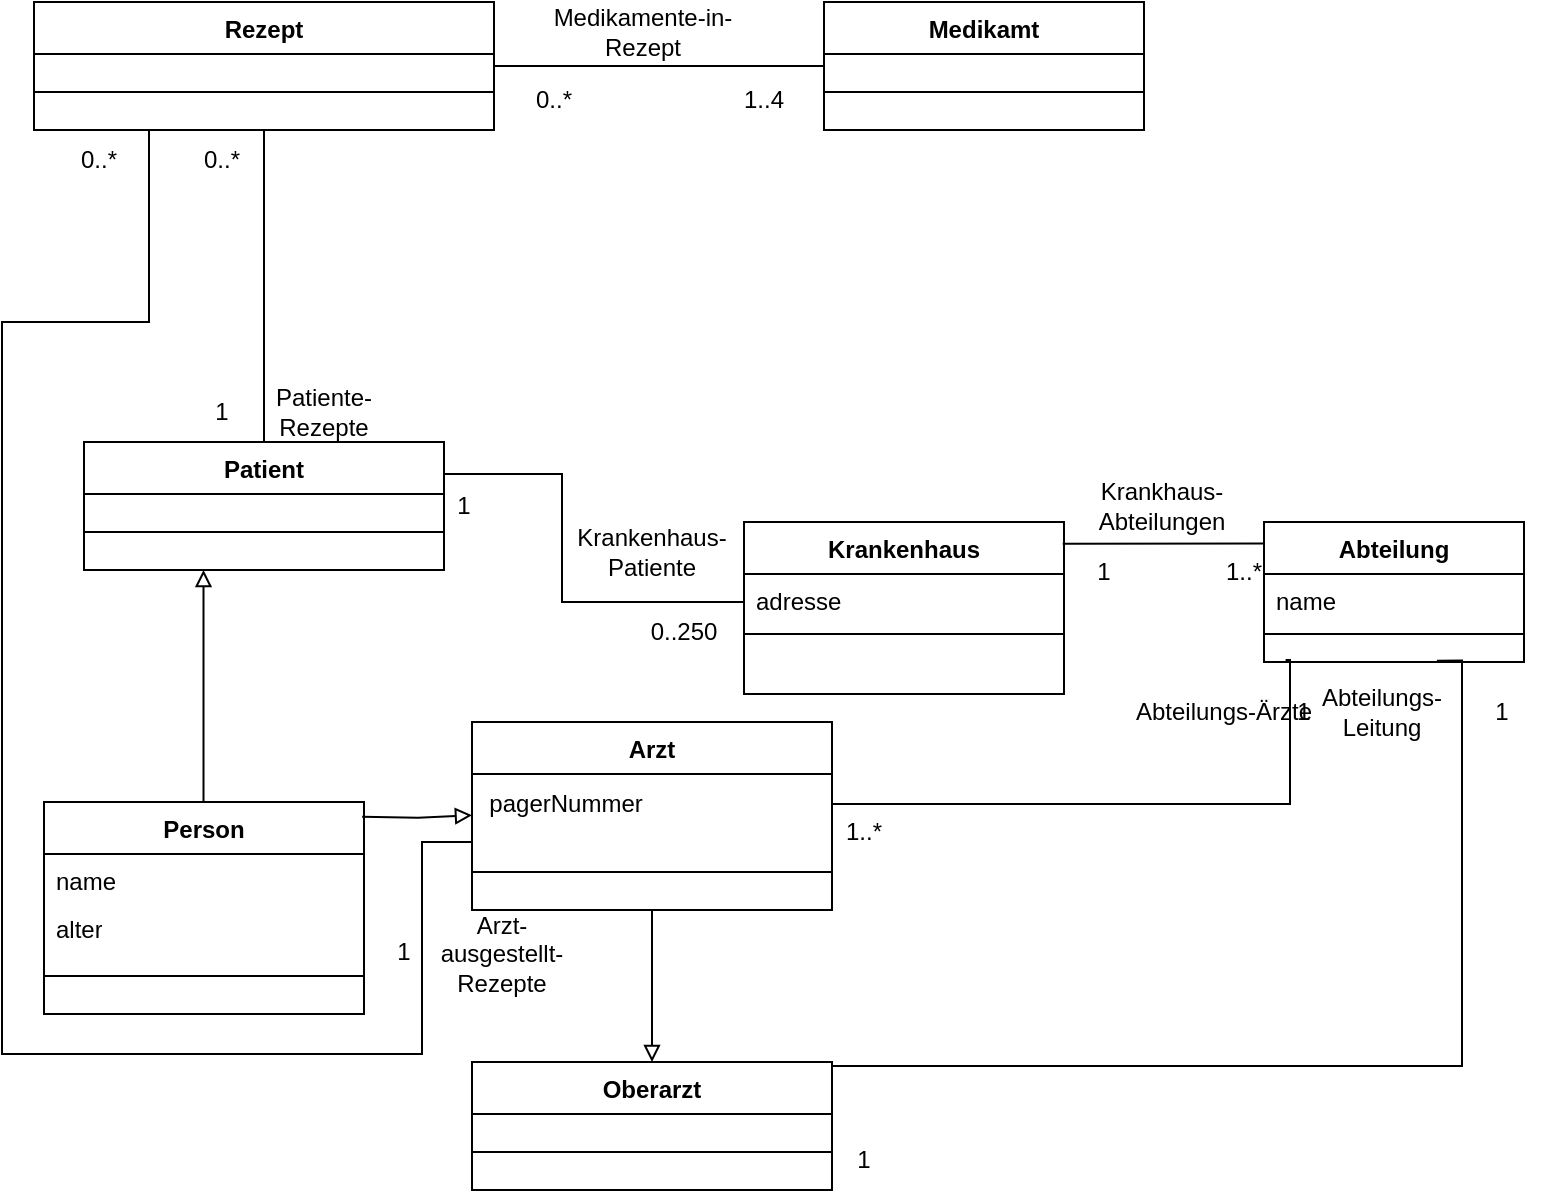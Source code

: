 <mxfile version="24.8.6">
  <diagram name="Seite-1" id="FMSf7UJW9cwmT74hhUw4">
    <mxGraphModel dx="1247" dy="680" grid="1" gridSize="10" guides="1" tooltips="1" connect="1" arrows="1" fold="1" page="1" pageScale="1" pageWidth="827" pageHeight="1169" math="0" shadow="0">
      <root>
        <mxCell id="0" />
        <mxCell id="1" parent="0" />
        <mxCell id="S2zdr7MEVoiVx0vIaLEo-1" value="Krankenhaus" style="swimlane;fontStyle=1;align=center;verticalAlign=top;childLayout=stackLayout;horizontal=1;startSize=26;horizontalStack=0;resizeParent=1;resizeParentMax=0;resizeLast=0;collapsible=1;marginBottom=0;whiteSpace=wrap;html=1;" vertex="1" parent="1">
          <mxGeometry x="381" y="300" width="160" height="86" as="geometry" />
        </mxCell>
        <mxCell id="S2zdr7MEVoiVx0vIaLEo-2" value="adresse" style="text;strokeColor=none;fillColor=none;align=left;verticalAlign=top;spacingLeft=4;spacingRight=4;overflow=hidden;rotatable=0;points=[[0,0.5],[1,0.5]];portConstraint=eastwest;whiteSpace=wrap;html=1;" vertex="1" parent="S2zdr7MEVoiVx0vIaLEo-1">
          <mxGeometry y="26" width="160" height="26" as="geometry" />
        </mxCell>
        <mxCell id="S2zdr7MEVoiVx0vIaLEo-3" value="" style="line;strokeWidth=1;fillColor=none;align=left;verticalAlign=middle;spacingTop=-1;spacingLeft=3;spacingRight=3;rotatable=0;labelPosition=right;points=[];portConstraint=eastwest;strokeColor=inherit;" vertex="1" parent="S2zdr7MEVoiVx0vIaLEo-1">
          <mxGeometry y="52" width="160" height="8" as="geometry" />
        </mxCell>
        <mxCell id="S2zdr7MEVoiVx0vIaLEo-4" value="&lt;div&gt;&lt;br&gt;&lt;/div&gt;" style="text;strokeColor=none;fillColor=none;align=left;verticalAlign=top;spacingLeft=4;spacingRight=4;overflow=hidden;rotatable=0;points=[[0,0.5],[1,0.5]];portConstraint=eastwest;whiteSpace=wrap;html=1;" vertex="1" parent="S2zdr7MEVoiVx0vIaLEo-1">
          <mxGeometry y="60" width="160" height="26" as="geometry" />
        </mxCell>
        <mxCell id="S2zdr7MEVoiVx0vIaLEo-50" style="edgeStyle=orthogonalEdgeStyle;rounded=0;orthogonalLoop=1;jettySize=auto;html=1;endArrow=block;endFill=0;" edge="1" parent="1">
          <mxGeometry relative="1" as="geometry">
            <mxPoint x="110.755" y="444" as="sourcePoint" />
            <mxPoint x="110.75" y="324" as="targetPoint" />
          </mxGeometry>
        </mxCell>
        <mxCell id="S2zdr7MEVoiVx0vIaLEo-17" value="Person" style="swimlane;fontStyle=1;align=center;verticalAlign=top;childLayout=stackLayout;horizontal=1;startSize=26;horizontalStack=0;resizeParent=1;resizeParentMax=0;resizeLast=0;collapsible=1;marginBottom=0;whiteSpace=wrap;html=1;" vertex="1" parent="1">
          <mxGeometry x="31" y="440" width="160" height="106" as="geometry" />
        </mxCell>
        <mxCell id="S2zdr7MEVoiVx0vIaLEo-18" value="&lt;div&gt;name&lt;br&gt;&lt;/div&gt;&lt;div&gt;&lt;br&gt;&lt;/div&gt;" style="text;strokeColor=none;fillColor=none;align=left;verticalAlign=top;spacingLeft=4;spacingRight=4;overflow=hidden;rotatable=0;points=[[0,0.5],[1,0.5]];portConstraint=eastwest;whiteSpace=wrap;html=1;" vertex="1" parent="S2zdr7MEVoiVx0vIaLEo-17">
          <mxGeometry y="26" width="160" height="24" as="geometry" />
        </mxCell>
        <mxCell id="S2zdr7MEVoiVx0vIaLEo-20" value="alter" style="text;strokeColor=none;fillColor=none;align=left;verticalAlign=top;spacingLeft=4;spacingRight=4;overflow=hidden;rotatable=0;points=[[0,0.5],[1,0.5]];portConstraint=eastwest;whiteSpace=wrap;html=1;" vertex="1" parent="S2zdr7MEVoiVx0vIaLEo-17">
          <mxGeometry y="50" width="160" height="18" as="geometry" />
        </mxCell>
        <mxCell id="S2zdr7MEVoiVx0vIaLEo-19" value="" style="line;strokeWidth=1;fillColor=none;align=left;verticalAlign=middle;spacingTop=-1;spacingLeft=3;spacingRight=3;rotatable=0;labelPosition=right;points=[];portConstraint=eastwest;strokeColor=inherit;" vertex="1" parent="S2zdr7MEVoiVx0vIaLEo-17">
          <mxGeometry y="68" width="160" height="38" as="geometry" />
        </mxCell>
        <mxCell id="S2zdr7MEVoiVx0vIaLEo-22" value="Patient" style="swimlane;fontStyle=1;align=center;verticalAlign=top;childLayout=stackLayout;horizontal=1;startSize=26;horizontalStack=0;resizeParent=1;resizeParentMax=0;resizeLast=0;collapsible=1;marginBottom=0;whiteSpace=wrap;html=1;" vertex="1" parent="1">
          <mxGeometry x="51" y="260" width="180" height="64" as="geometry" />
        </mxCell>
        <mxCell id="S2zdr7MEVoiVx0vIaLEo-25" value="" style="line;strokeWidth=1;fillColor=none;align=left;verticalAlign=middle;spacingTop=-1;spacingLeft=3;spacingRight=3;rotatable=0;labelPosition=right;points=[];portConstraint=eastwest;strokeColor=inherit;" vertex="1" parent="S2zdr7MEVoiVx0vIaLEo-22">
          <mxGeometry y="26" width="180" height="38" as="geometry" />
        </mxCell>
        <mxCell id="S2zdr7MEVoiVx0vIaLEo-31" value="Arzt" style="swimlane;fontStyle=1;align=center;verticalAlign=top;childLayout=stackLayout;horizontal=1;startSize=26;horizontalStack=0;resizeParent=1;resizeParentMax=0;resizeLast=0;collapsible=1;marginBottom=0;whiteSpace=wrap;html=1;" vertex="1" parent="1">
          <mxGeometry x="245" y="400" width="180" height="94" as="geometry" />
        </mxCell>
        <mxCell id="S2zdr7MEVoiVx0vIaLEo-46" value="&lt;div align=&quot;left&quot;&gt;&amp;nbsp; pagerNummer&lt;br&gt;&lt;/div&gt;" style="text;html=1;align=left;verticalAlign=middle;resizable=0;points=[];autosize=1;strokeColor=none;fillColor=none;" vertex="1" parent="S2zdr7MEVoiVx0vIaLEo-31">
          <mxGeometry y="26" width="180" height="30" as="geometry" />
        </mxCell>
        <mxCell id="S2zdr7MEVoiVx0vIaLEo-34" value="" style="line;strokeWidth=1;fillColor=none;align=left;verticalAlign=middle;spacingTop=-1;spacingLeft=3;spacingRight=3;rotatable=0;labelPosition=right;points=[];portConstraint=eastwest;strokeColor=inherit;" vertex="1" parent="S2zdr7MEVoiVx0vIaLEo-31">
          <mxGeometry y="56" width="180" height="38" as="geometry" />
        </mxCell>
        <mxCell id="S2zdr7MEVoiVx0vIaLEo-60" style="edgeStyle=orthogonalEdgeStyle;rounded=0;orthogonalLoop=1;jettySize=auto;html=1;entryX=0.665;entryY=0.933;entryDx=0;entryDy=0;entryPerimeter=0;exitX=1;exitY=0.5;exitDx=0;exitDy=0;endArrow=none;endFill=0;" edge="1" parent="1" source="S2zdr7MEVoiVx0vIaLEo-35" target="S2zdr7MEVoiVx0vIaLEo-40">
          <mxGeometry relative="1" as="geometry">
            <mxPoint x="731" y="380" as="targetPoint" />
            <Array as="points">
              <mxPoint x="425" y="572" />
              <mxPoint x="740" y="572" />
              <mxPoint x="740" y="369" />
            </Array>
          </mxGeometry>
        </mxCell>
        <mxCell id="S2zdr7MEVoiVx0vIaLEo-35" value="Oberarzt" style="swimlane;fontStyle=1;align=center;verticalAlign=top;childLayout=stackLayout;horizontal=1;startSize=26;horizontalStack=0;resizeParent=1;resizeParentMax=0;resizeLast=0;collapsible=1;marginBottom=0;whiteSpace=wrap;html=1;" vertex="1" parent="1">
          <mxGeometry x="245" y="570" width="180" height="64" as="geometry" />
        </mxCell>
        <mxCell id="S2zdr7MEVoiVx0vIaLEo-36" value="" style="line;strokeWidth=1;fillColor=none;align=left;verticalAlign=middle;spacingTop=-1;spacingLeft=3;spacingRight=3;rotatable=0;labelPosition=right;points=[];portConstraint=eastwest;strokeColor=inherit;" vertex="1" parent="S2zdr7MEVoiVx0vIaLEo-35">
          <mxGeometry y="26" width="180" height="38" as="geometry" />
        </mxCell>
        <mxCell id="S2zdr7MEVoiVx0vIaLEo-37" value="Abteilung" style="swimlane;fontStyle=1;align=center;verticalAlign=top;childLayout=stackLayout;horizontal=1;startSize=26;horizontalStack=0;resizeParent=1;resizeParentMax=0;resizeLast=0;collapsible=1;marginBottom=0;whiteSpace=wrap;html=1;" vertex="1" parent="1">
          <mxGeometry x="641" y="300" width="130" height="70" as="geometry" />
        </mxCell>
        <mxCell id="S2zdr7MEVoiVx0vIaLEo-55" value="" style="endArrow=none;html=1;rounded=0;exitX=-0.011;exitY=0.096;exitDx=0;exitDy=0;exitPerimeter=0;entryX=0.996;entryY=0.127;entryDx=0;entryDy=0;entryPerimeter=0;" edge="1" parent="S2zdr7MEVoiVx0vIaLEo-37" target="S2zdr7MEVoiVx0vIaLEo-1">
          <mxGeometry width="50" height="50" relative="1" as="geometry">
            <mxPoint x="1.137e-13" y="10.752" as="sourcePoint" />
            <mxPoint x="-97.76" y="9.89" as="targetPoint" />
          </mxGeometry>
        </mxCell>
        <mxCell id="S2zdr7MEVoiVx0vIaLEo-38" value="name" style="text;strokeColor=none;fillColor=none;align=left;verticalAlign=top;spacingLeft=4;spacingRight=4;overflow=hidden;rotatable=0;points=[[0,0.5],[1,0.5]];portConstraint=eastwest;whiteSpace=wrap;html=1;" vertex="1" parent="S2zdr7MEVoiVx0vIaLEo-37">
          <mxGeometry y="26" width="130" height="26" as="geometry" />
        </mxCell>
        <mxCell id="S2zdr7MEVoiVx0vIaLEo-39" value="" style="line;strokeWidth=1;fillColor=none;align=left;verticalAlign=middle;spacingTop=-1;spacingLeft=3;spacingRight=3;rotatable=0;labelPosition=right;points=[];portConstraint=eastwest;strokeColor=inherit;" vertex="1" parent="S2zdr7MEVoiVx0vIaLEo-37">
          <mxGeometry y="52" width="130" height="8" as="geometry" />
        </mxCell>
        <mxCell id="S2zdr7MEVoiVx0vIaLEo-40" value="&lt;div&gt;&lt;br&gt;&lt;/div&gt;" style="text;strokeColor=none;fillColor=none;align=left;verticalAlign=top;spacingLeft=4;spacingRight=4;overflow=hidden;rotatable=0;points=[[0,0.5],[1,0.5]];portConstraint=eastwest;whiteSpace=wrap;html=1;" vertex="1" parent="S2zdr7MEVoiVx0vIaLEo-37">
          <mxGeometry y="60" width="130" height="10" as="geometry" />
        </mxCell>
        <mxCell id="S2zdr7MEVoiVx0vIaLEo-73" style="edgeStyle=orthogonalEdgeStyle;rounded=0;orthogonalLoop=1;jettySize=auto;html=1;entryX=0;entryY=0.5;entryDx=0;entryDy=0;endArrow=none;endFill=0;" edge="1" parent="1" source="S2zdr7MEVoiVx0vIaLEo-42" target="S2zdr7MEVoiVx0vIaLEo-47">
          <mxGeometry relative="1" as="geometry" />
        </mxCell>
        <mxCell id="S2zdr7MEVoiVx0vIaLEo-79" style="edgeStyle=orthogonalEdgeStyle;rounded=0;orthogonalLoop=1;jettySize=auto;html=1;endArrow=none;endFill=0;exitX=0.25;exitY=1;exitDx=0;exitDy=0;" edge="1" parent="1" source="S2zdr7MEVoiVx0vIaLEo-42">
          <mxGeometry relative="1" as="geometry">
            <mxPoint x="80" y="110" as="sourcePoint" />
            <mxPoint x="245" y="460" as="targetPoint" />
            <Array as="points">
              <mxPoint x="83" y="200" />
              <mxPoint x="10" y="200" />
              <mxPoint x="10" y="566" />
              <mxPoint x="220" y="566" />
              <mxPoint x="220" y="460" />
            </Array>
          </mxGeometry>
        </mxCell>
        <mxCell id="S2zdr7MEVoiVx0vIaLEo-88" style="edgeStyle=orthogonalEdgeStyle;rounded=0;orthogonalLoop=1;jettySize=auto;html=1;endArrow=none;endFill=0;" edge="1" parent="1" source="S2zdr7MEVoiVx0vIaLEo-42" target="S2zdr7MEVoiVx0vIaLEo-22">
          <mxGeometry relative="1" as="geometry" />
        </mxCell>
        <mxCell id="S2zdr7MEVoiVx0vIaLEo-42" value="Rezept" style="swimlane;fontStyle=1;align=center;verticalAlign=top;childLayout=stackLayout;horizontal=1;startSize=26;horizontalStack=0;resizeParent=1;resizeParentMax=0;resizeLast=0;collapsible=1;marginBottom=0;whiteSpace=wrap;html=1;" vertex="1" parent="1">
          <mxGeometry x="26" y="40" width="230" height="64" as="geometry" />
        </mxCell>
        <mxCell id="S2zdr7MEVoiVx0vIaLEo-45" value="" style="line;strokeWidth=1;fillColor=none;align=left;verticalAlign=middle;spacingTop=-1;spacingLeft=3;spacingRight=3;rotatable=0;labelPosition=right;points=[];portConstraint=eastwest;strokeColor=inherit;" vertex="1" parent="S2zdr7MEVoiVx0vIaLEo-42">
          <mxGeometry y="26" width="230" height="38" as="geometry" />
        </mxCell>
        <mxCell id="S2zdr7MEVoiVx0vIaLEo-47" value="Medikamt" style="swimlane;fontStyle=1;align=center;verticalAlign=top;childLayout=stackLayout;horizontal=1;startSize=26;horizontalStack=0;resizeParent=1;resizeParentMax=0;resizeLast=0;collapsible=1;marginBottom=0;whiteSpace=wrap;html=1;" vertex="1" parent="1">
          <mxGeometry x="421" y="40" width="160" height="64" as="geometry" />
        </mxCell>
        <mxCell id="S2zdr7MEVoiVx0vIaLEo-49" value="" style="line;strokeWidth=1;fillColor=none;align=left;verticalAlign=middle;spacingTop=-1;spacingLeft=3;spacingRight=3;rotatable=0;labelPosition=right;points=[];portConstraint=eastwest;strokeColor=inherit;" vertex="1" parent="S2zdr7MEVoiVx0vIaLEo-47">
          <mxGeometry y="26" width="160" height="38" as="geometry" />
        </mxCell>
        <mxCell id="S2zdr7MEVoiVx0vIaLEo-51" style="edgeStyle=orthogonalEdgeStyle;rounded=0;orthogonalLoop=1;jettySize=auto;html=1;entryX=0.014;entryY=0.768;entryDx=0;entryDy=0;endArrow=block;endFill=0;exitX=1.01;exitY=0.092;exitDx=0;exitDy=0;exitPerimeter=0;entryPerimeter=0;" edge="1" parent="1">
          <mxGeometry relative="1" as="geometry">
            <mxPoint x="190.08" y="447.352" as="sourcePoint" />
            <mxPoint x="245.0" y="446.64" as="targetPoint" />
          </mxGeometry>
        </mxCell>
        <mxCell id="S2zdr7MEVoiVx0vIaLEo-52" style="edgeStyle=orthogonalEdgeStyle;rounded=0;orthogonalLoop=1;jettySize=auto;html=1;entryX=0.5;entryY=0;entryDx=0;entryDy=0;endArrow=block;endFill=0;exitX=0.5;exitY=1;exitDx=0;exitDy=0;" edge="1" parent="1" source="S2zdr7MEVoiVx0vIaLEo-31" target="S2zdr7MEVoiVx0vIaLEo-35">
          <mxGeometry relative="1" as="geometry">
            <mxPoint x="141" y="368" as="sourcePoint" />
            <mxPoint x="141" y="420" as="targetPoint" />
            <Array as="points">
              <mxPoint x="335" y="520" />
              <mxPoint x="335" y="520" />
            </Array>
          </mxGeometry>
        </mxCell>
        <mxCell id="S2zdr7MEVoiVx0vIaLEo-58" value="1" style="text;html=1;align=center;verticalAlign=middle;whiteSpace=wrap;rounded=0;" vertex="1" parent="1">
          <mxGeometry x="531" y="310" width="60" height="30" as="geometry" />
        </mxCell>
        <mxCell id="S2zdr7MEVoiVx0vIaLEo-59" value="1..*" style="text;html=1;align=center;verticalAlign=middle;whiteSpace=wrap;rounded=0;" vertex="1" parent="1">
          <mxGeometry x="601" y="310" width="60" height="30" as="geometry" />
        </mxCell>
        <mxCell id="S2zdr7MEVoiVx0vIaLEo-61" value="1" style="text;html=1;align=center;verticalAlign=middle;whiteSpace=wrap;rounded=0;" vertex="1" parent="1">
          <mxGeometry x="730" y="380" width="60" height="30" as="geometry" />
        </mxCell>
        <mxCell id="S2zdr7MEVoiVx0vIaLEo-62" value="1" style="text;html=1;align=center;verticalAlign=middle;whiteSpace=wrap;rounded=0;" vertex="1" parent="1">
          <mxGeometry x="411" y="604" width="60" height="30" as="geometry" />
        </mxCell>
        <mxCell id="S2zdr7MEVoiVx0vIaLEo-63" value="Abteilungs-Leitung" style="text;html=1;align=center;verticalAlign=middle;whiteSpace=wrap;rounded=0;" vertex="1" parent="1">
          <mxGeometry x="670" y="380" width="60" height="30" as="geometry" />
        </mxCell>
        <mxCell id="S2zdr7MEVoiVx0vIaLEo-64" style="edgeStyle=orthogonalEdgeStyle;rounded=0;orthogonalLoop=1;jettySize=auto;html=1;entryX=0.083;entryY=0.9;entryDx=0;entryDy=0;entryPerimeter=0;endArrow=none;endFill=0;" edge="1" parent="1" source="S2zdr7MEVoiVx0vIaLEo-46" target="S2zdr7MEVoiVx0vIaLEo-40">
          <mxGeometry relative="1" as="geometry">
            <Array as="points">
              <mxPoint x="654" y="441" />
            </Array>
          </mxGeometry>
        </mxCell>
        <mxCell id="S2zdr7MEVoiVx0vIaLEo-65" value="Abteilungs-Ärzte" style="text;html=1;align=center;verticalAlign=middle;whiteSpace=wrap;rounded=0;" vertex="1" parent="1">
          <mxGeometry x="591" y="380" width="60" height="30" as="geometry" />
        </mxCell>
        <mxCell id="S2zdr7MEVoiVx0vIaLEo-66" value="1" style="text;html=1;align=center;verticalAlign=middle;whiteSpace=wrap;rounded=0;" vertex="1" parent="1">
          <mxGeometry x="631" y="380" width="60" height="30" as="geometry" />
        </mxCell>
        <mxCell id="S2zdr7MEVoiVx0vIaLEo-67" value="1..*" style="text;html=1;align=center;verticalAlign=middle;whiteSpace=wrap;rounded=0;" vertex="1" parent="1">
          <mxGeometry x="411" y="440" width="60" height="30" as="geometry" />
        </mxCell>
        <mxCell id="S2zdr7MEVoiVx0vIaLEo-68" style="edgeStyle=orthogonalEdgeStyle;rounded=0;orthogonalLoop=1;jettySize=auto;html=1;endArrow=none;endFill=0;exitX=1;exitY=0.25;exitDx=0;exitDy=0;entryX=0;entryY=0.5;entryDx=0;entryDy=0;" edge="1" parent="1" source="S2zdr7MEVoiVx0vIaLEo-22" target="S2zdr7MEVoiVx0vIaLEo-1">
          <mxGeometry relative="1" as="geometry">
            <mxPoint x="291.005" y="386" as="sourcePoint" />
            <mxPoint x="471" y="300" as="targetPoint" />
            <Array as="points">
              <mxPoint x="290" y="276" />
              <mxPoint x="290" y="340" />
              <mxPoint x="381" y="340" />
            </Array>
          </mxGeometry>
        </mxCell>
        <mxCell id="S2zdr7MEVoiVx0vIaLEo-69" value="0..250" style="text;html=1;align=center;verticalAlign=middle;whiteSpace=wrap;rounded=0;" vertex="1" parent="1">
          <mxGeometry x="321" y="340" width="60" height="30" as="geometry" />
        </mxCell>
        <mxCell id="S2zdr7MEVoiVx0vIaLEo-71" value="1" style="text;html=1;align=center;verticalAlign=middle;whiteSpace=wrap;rounded=0;" vertex="1" parent="1">
          <mxGeometry x="211" y="277" width="60" height="30" as="geometry" />
        </mxCell>
        <mxCell id="S2zdr7MEVoiVx0vIaLEo-72" value="Krankenhaus-Patiente" style="text;html=1;align=center;verticalAlign=middle;whiteSpace=wrap;rounded=0;" vertex="1" parent="1">
          <mxGeometry x="305" y="300" width="60" height="30" as="geometry" />
        </mxCell>
        <mxCell id="S2zdr7MEVoiVx0vIaLEo-74" value="&lt;div&gt;1..4&lt;/div&gt;" style="text;html=1;align=center;verticalAlign=middle;whiteSpace=wrap;rounded=0;" vertex="1" parent="1">
          <mxGeometry x="361" y="74" width="60" height="30" as="geometry" />
        </mxCell>
        <mxCell id="S2zdr7MEVoiVx0vIaLEo-75" value="0..*" style="text;html=1;align=center;verticalAlign=middle;whiteSpace=wrap;rounded=0;" vertex="1" parent="1">
          <mxGeometry x="256" y="74" width="60" height="30" as="geometry" />
        </mxCell>
        <mxCell id="S2zdr7MEVoiVx0vIaLEo-77" value="Medikamente-in-Rezept" style="text;html=1;align=center;verticalAlign=middle;whiteSpace=wrap;rounded=0;" vertex="1" parent="1">
          <mxGeometry x="271" y="40" width="119" height="30" as="geometry" />
        </mxCell>
        <mxCell id="S2zdr7MEVoiVx0vIaLEo-82" value="0..*" style="text;html=1;align=center;verticalAlign=middle;whiteSpace=wrap;rounded=0;" vertex="1" parent="1">
          <mxGeometry x="31" y="104" width="55" height="30" as="geometry" />
        </mxCell>
        <mxCell id="S2zdr7MEVoiVx0vIaLEo-85" value="Arzt-ausgestellt-Rezepte" style="text;html=1;align=center;verticalAlign=middle;whiteSpace=wrap;rounded=0;" vertex="1" parent="1">
          <mxGeometry x="230" y="494" width="60" height="43" as="geometry" />
        </mxCell>
        <mxCell id="S2zdr7MEVoiVx0vIaLEo-86" value="1" style="text;html=1;align=center;verticalAlign=middle;whiteSpace=wrap;rounded=0;" vertex="1" parent="1">
          <mxGeometry x="181" y="499" width="60" height="32" as="geometry" />
        </mxCell>
        <mxCell id="S2zdr7MEVoiVx0vIaLEo-89" value="0..*" style="text;html=1;align=center;verticalAlign=middle;whiteSpace=wrap;rounded=0;" vertex="1" parent="1">
          <mxGeometry x="90" y="104" width="60" height="30" as="geometry" />
        </mxCell>
        <mxCell id="S2zdr7MEVoiVx0vIaLEo-90" value="1" style="text;html=1;align=center;verticalAlign=middle;whiteSpace=wrap;rounded=0;" vertex="1" parent="1">
          <mxGeometry x="90" y="230" width="60" height="30" as="geometry" />
        </mxCell>
        <mxCell id="S2zdr7MEVoiVx0vIaLEo-91" value="Patiente-Rezepte" style="text;html=1;align=center;verticalAlign=middle;whiteSpace=wrap;rounded=0;" vertex="1" parent="1">
          <mxGeometry x="141" y="230" width="60" height="30" as="geometry" />
        </mxCell>
        <mxCell id="S2zdr7MEVoiVx0vIaLEo-95" value="Krankhaus-Abteilungen" style="text;html=1;align=center;verticalAlign=middle;whiteSpace=wrap;rounded=0;" vertex="1" parent="1">
          <mxGeometry x="560" y="277" width="60" height="30" as="geometry" />
        </mxCell>
      </root>
    </mxGraphModel>
  </diagram>
</mxfile>
